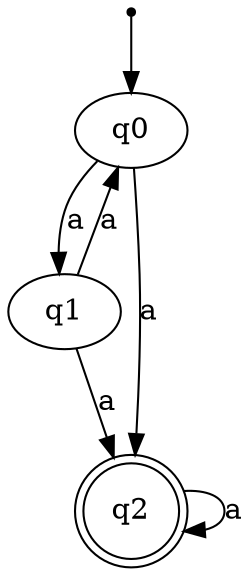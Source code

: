 digraph {
	inic[shape=point];
    inic->q0;
    q0->q1 [label="a"];
    q1->q0 [label="a"];
    q1->q2 [label="a"];
    q2->q2 [label="a"];
    q0->q2 [label="a"];
    
    q2[shape=doublecircle];
}